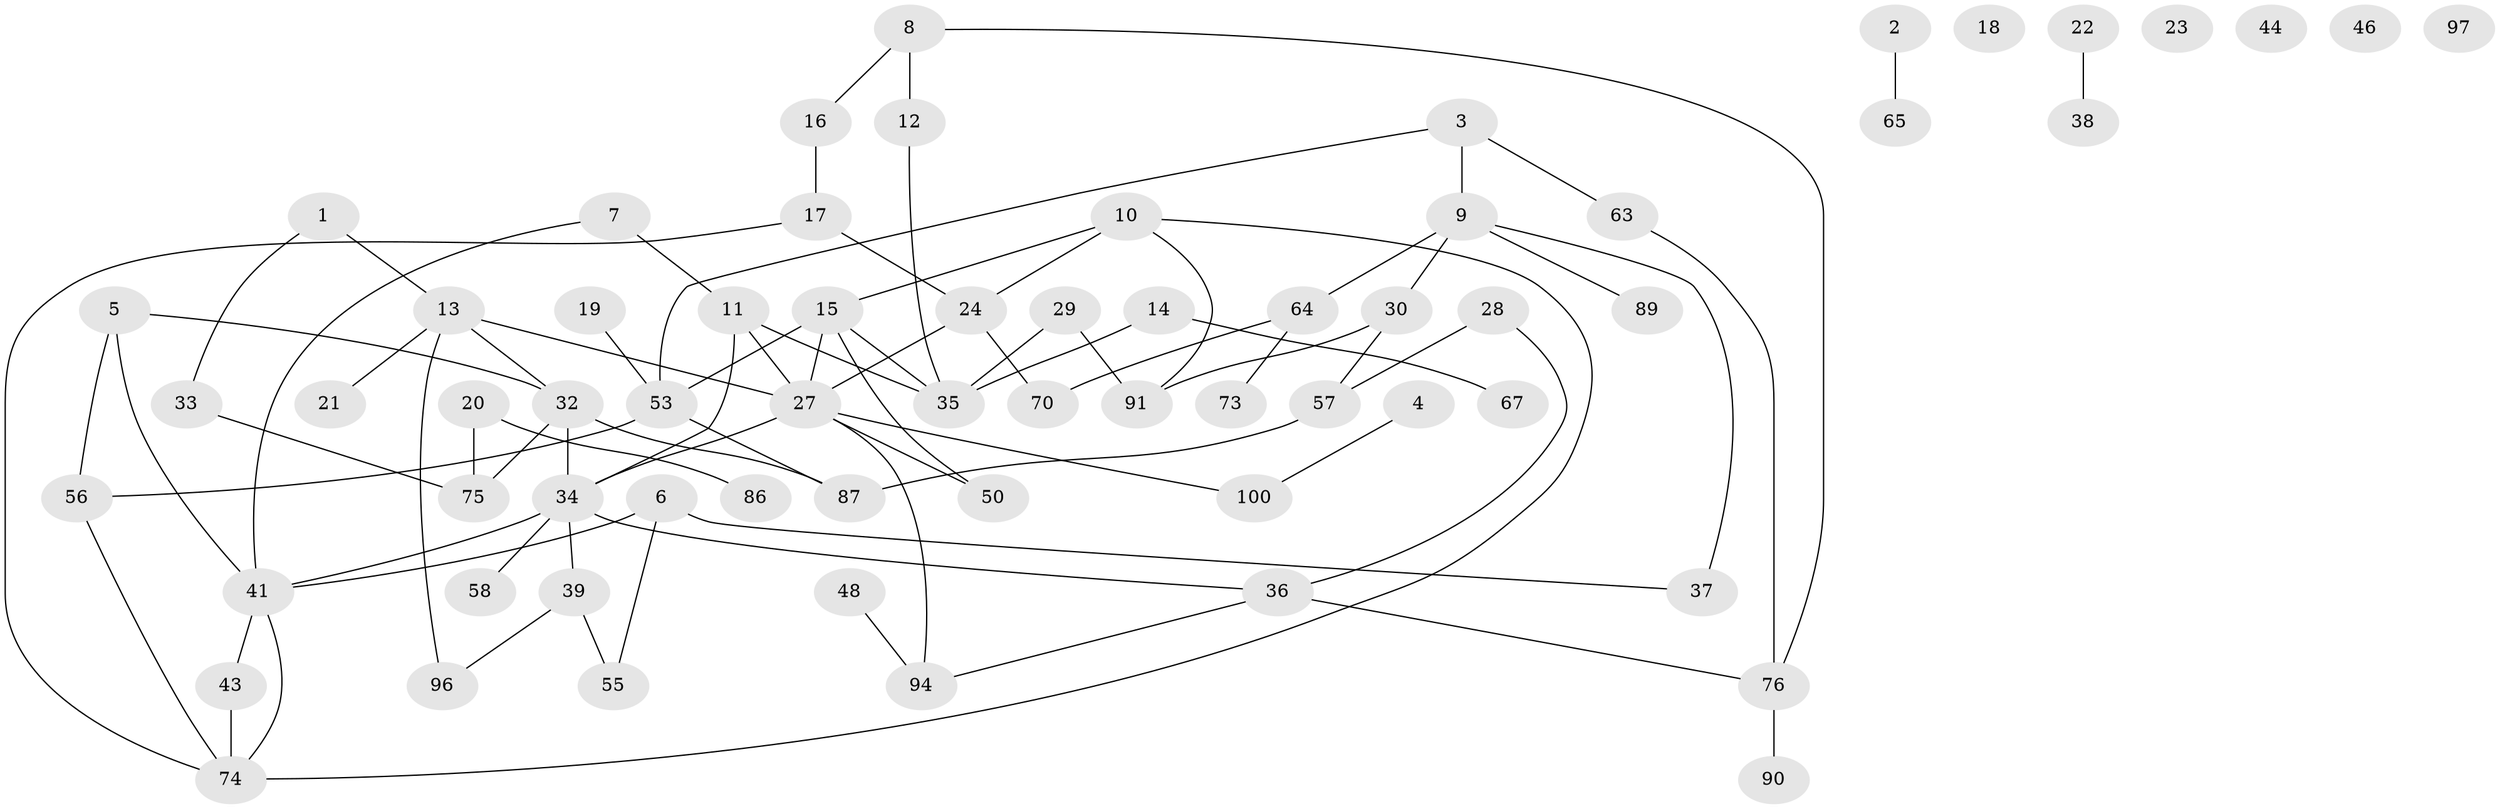 // Generated by graph-tools (version 1.1) at 2025/23/03/03/25 07:23:27]
// undirected, 65 vertices, 83 edges
graph export_dot {
graph [start="1"]
  node [color=gray90,style=filled];
  1;
  2;
  3 [super="+80"];
  4 [super="+25"];
  5;
  6 [super="+71"];
  7;
  8 [super="+101"];
  9;
  10;
  11 [super="+93"];
  12 [super="+84"];
  13 [super="+40"];
  14 [super="+51"];
  15 [super="+82"];
  16 [super="+69"];
  17 [super="+49"];
  18;
  19 [super="+26"];
  20 [super="+52"];
  21;
  22 [super="+66"];
  23;
  24 [super="+59"];
  27 [super="+103"];
  28 [super="+47"];
  29 [super="+31"];
  30 [super="+60"];
  32 [super="+81"];
  33 [super="+61"];
  34 [super="+42"];
  35 [super="+77"];
  36 [super="+95"];
  37 [super="+45"];
  38;
  39 [super="+72"];
  41 [super="+88"];
  43 [super="+54"];
  44;
  46 [super="+62"];
  48;
  50 [super="+92"];
  53 [super="+85"];
  55;
  56 [super="+68"];
  57 [super="+83"];
  58;
  63;
  64 [super="+79"];
  65 [super="+98"];
  67;
  70 [super="+102"];
  73;
  74;
  75;
  76 [super="+78"];
  86;
  87 [super="+99"];
  89;
  90;
  91;
  94;
  96;
  97;
  100;
  1 -- 13;
  1 -- 33;
  2 -- 65;
  3 -- 53;
  3 -- 63;
  3 -- 9;
  4 -- 100;
  5 -- 41;
  5 -- 32;
  5 -- 56;
  6 -- 55;
  6 -- 41;
  6 -- 37;
  7 -- 41;
  7 -- 11;
  8 -- 12;
  8 -- 76;
  8 -- 16;
  9 -- 30;
  9 -- 37;
  9 -- 64;
  9 -- 89;
  10 -- 15;
  10 -- 24;
  10 -- 74;
  10 -- 91;
  11 -- 35;
  11 -- 27;
  11 -- 34;
  12 -- 35;
  13 -- 21;
  13 -- 27;
  13 -- 32 [weight=2];
  13 -- 96;
  14 -- 67;
  14 -- 35;
  15 -- 27;
  15 -- 53 [weight=2];
  15 -- 50;
  15 -- 35;
  16 -- 17;
  17 -- 74;
  17 -- 24;
  19 -- 53;
  20 -- 75;
  20 -- 86;
  22 -- 38;
  24 -- 27;
  24 -- 70;
  27 -- 34;
  27 -- 50;
  27 -- 100;
  27 -- 94;
  28 -- 57;
  28 -- 36;
  29 -- 35;
  29 -- 91;
  30 -- 91;
  30 -- 57;
  32 -- 34;
  32 -- 75;
  32 -- 87;
  33 -- 75;
  34 -- 41;
  34 -- 36;
  34 -- 58;
  34 -- 39;
  36 -- 94;
  36 -- 76;
  39 -- 55;
  39 -- 96;
  41 -- 43 [weight=2];
  41 -- 74;
  43 -- 74;
  48 -- 94;
  53 -- 87;
  53 -- 56;
  56 -- 74;
  57 -- 87;
  63 -- 76;
  64 -- 73;
  64 -- 70;
  76 -- 90;
}
